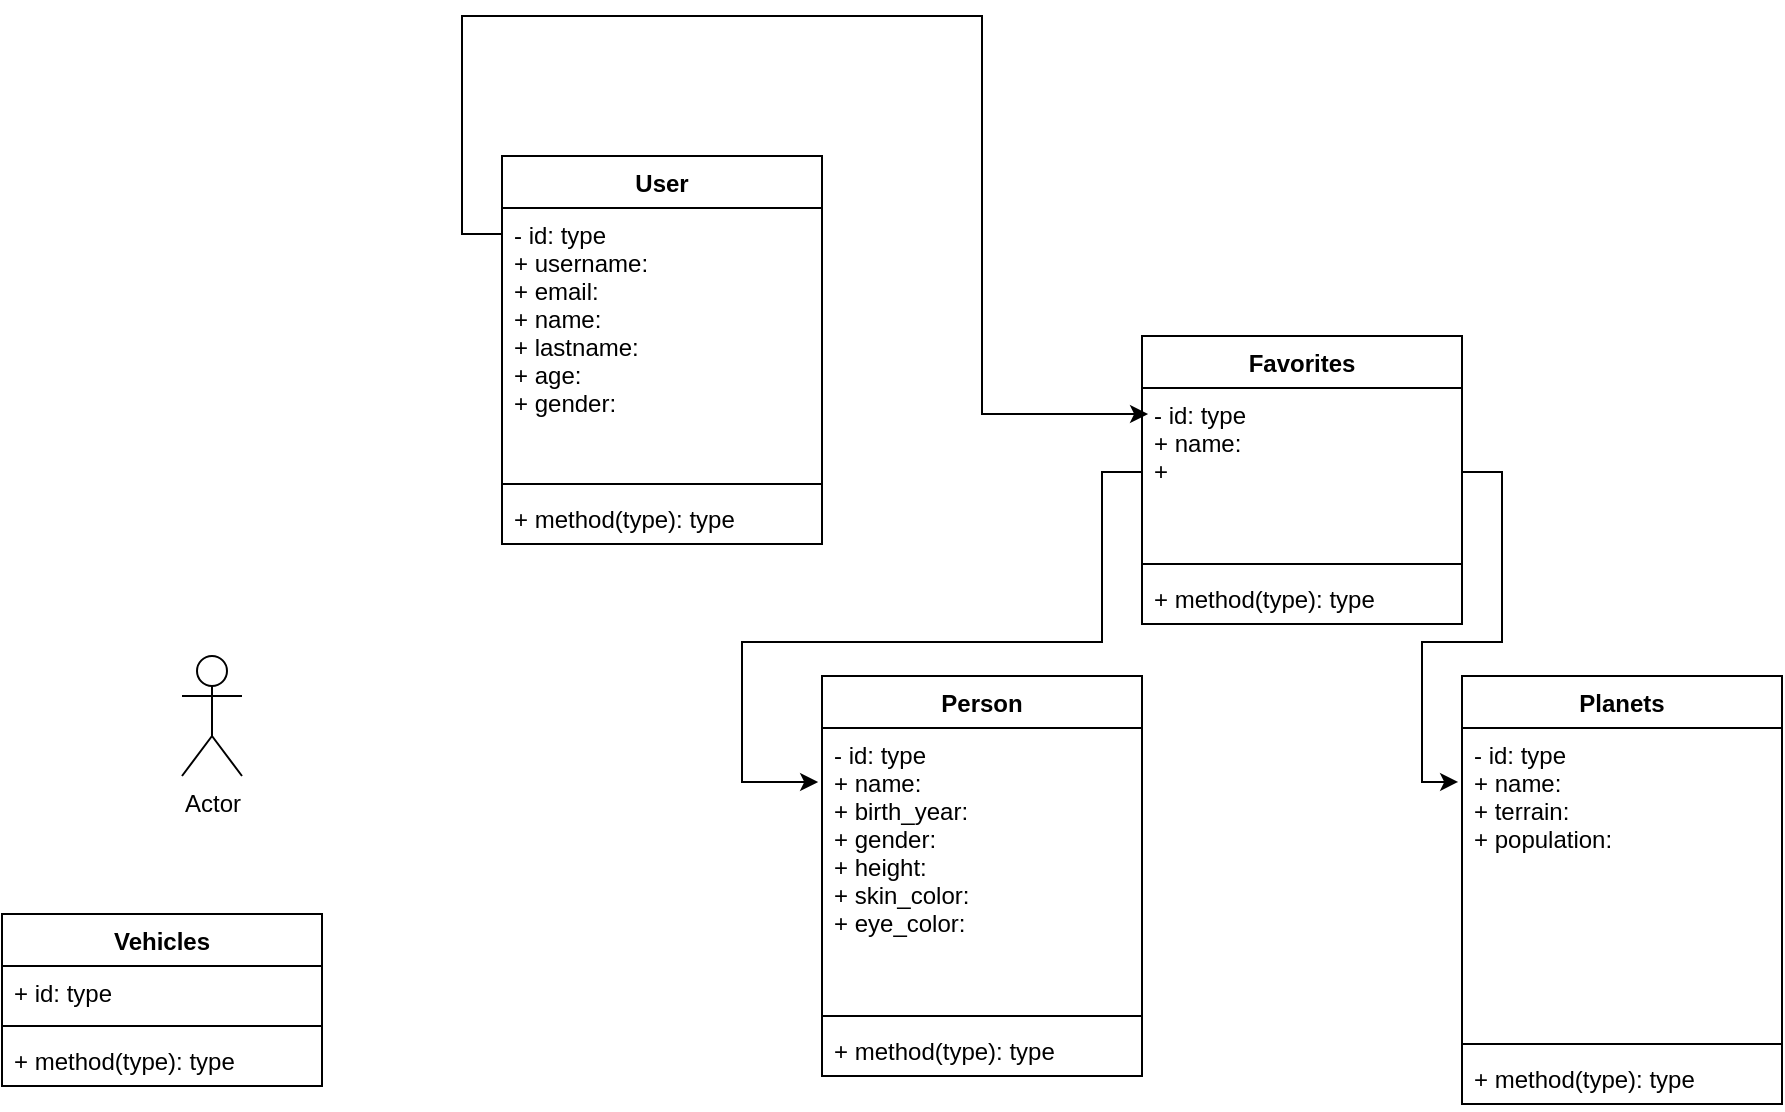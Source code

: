 <mxfile version="20.8.5" type="github">
  <diagram id="hL5uU64Jmjj1PAmgXL7W" name="Page-1">
    <mxGraphModel dx="2261" dy="756" grid="1" gridSize="10" guides="1" tooltips="1" connect="1" arrows="1" fold="1" page="1" pageScale="1" pageWidth="827" pageHeight="1169" math="0" shadow="0">
      <root>
        <mxCell id="0" />
        <mxCell id="1" parent="0" />
        <mxCell id="-t33IULDZSlOa8vORVks-1" value="Favorites" style="swimlane;fontStyle=1;align=center;verticalAlign=top;childLayout=stackLayout;horizontal=1;startSize=26;horizontalStack=0;resizeParent=1;resizeParentMax=0;resizeLast=0;collapsible=1;marginBottom=0;" parent="1" vertex="1">
          <mxGeometry x="350" y="210" width="160" height="144" as="geometry" />
        </mxCell>
        <mxCell id="-t33IULDZSlOa8vORVks-2" value="- id: type&#xa;+ name: &#xa;+ &#xa;" style="text;strokeColor=none;fillColor=none;align=left;verticalAlign=top;spacingLeft=4;spacingRight=4;overflow=hidden;rotatable=0;points=[[0,0.5],[1,0.5]];portConstraint=eastwest;" parent="-t33IULDZSlOa8vORVks-1" vertex="1">
          <mxGeometry y="26" width="160" height="84" as="geometry" />
        </mxCell>
        <mxCell id="-t33IULDZSlOa8vORVks-3" value="" style="line;strokeWidth=1;fillColor=none;align=left;verticalAlign=middle;spacingTop=-1;spacingLeft=3;spacingRight=3;rotatable=0;labelPosition=right;points=[];portConstraint=eastwest;strokeColor=inherit;" parent="-t33IULDZSlOa8vORVks-1" vertex="1">
          <mxGeometry y="110" width="160" height="8" as="geometry" />
        </mxCell>
        <mxCell id="-t33IULDZSlOa8vORVks-4" value="+ method(type): type" style="text;strokeColor=none;fillColor=none;align=left;verticalAlign=top;spacingLeft=4;spacingRight=4;overflow=hidden;rotatable=0;points=[[0,0.5],[1,0.5]];portConstraint=eastwest;" parent="-t33IULDZSlOa8vORVks-1" vertex="1">
          <mxGeometry y="118" width="160" height="26" as="geometry" />
        </mxCell>
        <mxCell id="-t33IULDZSlOa8vORVks-9" value="Person" style="swimlane;fontStyle=1;align=center;verticalAlign=top;childLayout=stackLayout;horizontal=1;startSize=26;horizontalStack=0;resizeParent=1;resizeParentMax=0;resizeLast=0;collapsible=1;marginBottom=0;" parent="1" vertex="1">
          <mxGeometry x="190" y="380" width="160" height="200" as="geometry" />
        </mxCell>
        <mxCell id="-t33IULDZSlOa8vORVks-10" value="- id: type&#xa;+ name: &#xa;+ birth_year:&#xa;+ gender:&#xa;+ height:&#xa;+ skin_color:&#xa;+ eye_color:" style="text;strokeColor=none;fillColor=none;align=left;verticalAlign=top;spacingLeft=4;spacingRight=4;overflow=hidden;rotatable=0;points=[[0,0.5],[1,0.5]];portConstraint=eastwest;" parent="-t33IULDZSlOa8vORVks-9" vertex="1">
          <mxGeometry y="26" width="160" height="140" as="geometry" />
        </mxCell>
        <mxCell id="-t33IULDZSlOa8vORVks-11" value="" style="line;strokeWidth=1;fillColor=none;align=left;verticalAlign=middle;spacingTop=-1;spacingLeft=3;spacingRight=3;rotatable=0;labelPosition=right;points=[];portConstraint=eastwest;strokeColor=inherit;" parent="-t33IULDZSlOa8vORVks-9" vertex="1">
          <mxGeometry y="166" width="160" height="8" as="geometry" />
        </mxCell>
        <mxCell id="-t33IULDZSlOa8vORVks-12" value="+ method(type): type" style="text;strokeColor=none;fillColor=none;align=left;verticalAlign=top;spacingLeft=4;spacingRight=4;overflow=hidden;rotatable=0;points=[[0,0.5],[1,0.5]];portConstraint=eastwest;" parent="-t33IULDZSlOa8vORVks-9" vertex="1">
          <mxGeometry y="174" width="160" height="26" as="geometry" />
        </mxCell>
        <mxCell id="-t33IULDZSlOa8vORVks-13" value="Planets" style="swimlane;fontStyle=1;align=center;verticalAlign=top;childLayout=stackLayout;horizontal=1;startSize=26;horizontalStack=0;resizeParent=1;resizeParentMax=0;resizeLast=0;collapsible=1;marginBottom=0;" parent="1" vertex="1">
          <mxGeometry x="510" y="380" width="160" height="214" as="geometry" />
        </mxCell>
        <mxCell id="-t33IULDZSlOa8vORVks-14" value="- id: type&#xa;+ name: &#xa;+ terrain: &#xa;+ population: " style="text;strokeColor=none;fillColor=none;align=left;verticalAlign=top;spacingLeft=4;spacingRight=4;overflow=hidden;rotatable=0;points=[[0,0.5],[1,0.5]];portConstraint=eastwest;" parent="-t33IULDZSlOa8vORVks-13" vertex="1">
          <mxGeometry y="26" width="160" height="154" as="geometry" />
        </mxCell>
        <mxCell id="-t33IULDZSlOa8vORVks-15" value="" style="line;strokeWidth=1;fillColor=none;align=left;verticalAlign=middle;spacingTop=-1;spacingLeft=3;spacingRight=3;rotatable=0;labelPosition=right;points=[];portConstraint=eastwest;strokeColor=inherit;" parent="-t33IULDZSlOa8vORVks-13" vertex="1">
          <mxGeometry y="180" width="160" height="8" as="geometry" />
        </mxCell>
        <mxCell id="-t33IULDZSlOa8vORVks-16" value="+ method(type): type" style="text;strokeColor=none;fillColor=none;align=left;verticalAlign=top;spacingLeft=4;spacingRight=4;overflow=hidden;rotatable=0;points=[[0,0.5],[1,0.5]];portConstraint=eastwest;" parent="-t33IULDZSlOa8vORVks-13" vertex="1">
          <mxGeometry y="188" width="160" height="26" as="geometry" />
        </mxCell>
        <mxCell id="-t33IULDZSlOa8vORVks-17" value="Vehicles" style="swimlane;fontStyle=1;align=center;verticalAlign=top;childLayout=stackLayout;horizontal=1;startSize=26;horizontalStack=0;resizeParent=1;resizeParentMax=0;resizeLast=0;collapsible=1;marginBottom=0;" parent="1" vertex="1">
          <mxGeometry x="-220" y="499" width="160" height="86" as="geometry" />
        </mxCell>
        <mxCell id="-t33IULDZSlOa8vORVks-18" value="+ id: type" style="text;strokeColor=none;fillColor=none;align=left;verticalAlign=top;spacingLeft=4;spacingRight=4;overflow=hidden;rotatable=0;points=[[0,0.5],[1,0.5]];portConstraint=eastwest;" parent="-t33IULDZSlOa8vORVks-17" vertex="1">
          <mxGeometry y="26" width="160" height="26" as="geometry" />
        </mxCell>
        <mxCell id="-t33IULDZSlOa8vORVks-19" value="" style="line;strokeWidth=1;fillColor=none;align=left;verticalAlign=middle;spacingTop=-1;spacingLeft=3;spacingRight=3;rotatable=0;labelPosition=right;points=[];portConstraint=eastwest;strokeColor=inherit;" parent="-t33IULDZSlOa8vORVks-17" vertex="1">
          <mxGeometry y="52" width="160" height="8" as="geometry" />
        </mxCell>
        <mxCell id="-t33IULDZSlOa8vORVks-20" value="+ method(type): type" style="text;strokeColor=none;fillColor=none;align=left;verticalAlign=top;spacingLeft=4;spacingRight=4;overflow=hidden;rotatable=0;points=[[0,0.5],[1,0.5]];portConstraint=eastwest;" parent="-t33IULDZSlOa8vORVks-17" vertex="1">
          <mxGeometry y="60" width="160" height="26" as="geometry" />
        </mxCell>
        <mxCell id="-t33IULDZSlOa8vORVks-21" value="Actor" style="shape=umlActor;verticalLabelPosition=bottom;verticalAlign=top;html=1;" parent="1" vertex="1">
          <mxGeometry x="-130" y="370" width="30" height="60" as="geometry" />
        </mxCell>
        <mxCell id="D7PUffbQgMsnlTKam88v-1" value="User" style="swimlane;fontStyle=1;align=center;verticalAlign=top;childLayout=stackLayout;horizontal=1;startSize=26;horizontalStack=0;resizeParent=1;resizeParentMax=0;resizeLast=0;collapsible=1;marginBottom=0;" vertex="1" parent="1">
          <mxGeometry x="30" y="120" width="160" height="194" as="geometry" />
        </mxCell>
        <mxCell id="D7PUffbQgMsnlTKam88v-2" value="- id: type&#xa;+ username: &#xa;+ email: &#xa;+ name: &#xa;+ lastname: &#xa;+ age: &#xa;+ gender: " style="text;strokeColor=none;fillColor=none;align=left;verticalAlign=top;spacingLeft=4;spacingRight=4;overflow=hidden;rotatable=0;points=[[0,0.5],[1,0.5]];portConstraint=eastwest;" vertex="1" parent="D7PUffbQgMsnlTKam88v-1">
          <mxGeometry y="26" width="160" height="134" as="geometry" />
        </mxCell>
        <mxCell id="D7PUffbQgMsnlTKam88v-3" value="" style="line;strokeWidth=1;fillColor=none;align=left;verticalAlign=middle;spacingTop=-1;spacingLeft=3;spacingRight=3;rotatable=0;labelPosition=right;points=[];portConstraint=eastwest;strokeColor=inherit;" vertex="1" parent="D7PUffbQgMsnlTKam88v-1">
          <mxGeometry y="160" width="160" height="8" as="geometry" />
        </mxCell>
        <mxCell id="D7PUffbQgMsnlTKam88v-4" value="+ method(type): type" style="text;strokeColor=none;fillColor=none;align=left;verticalAlign=top;spacingLeft=4;spacingRight=4;overflow=hidden;rotatable=0;points=[[0,0.5],[1,0.5]];portConstraint=eastwest;" vertex="1" parent="D7PUffbQgMsnlTKam88v-1">
          <mxGeometry y="168" width="160" height="26" as="geometry" />
        </mxCell>
        <mxCell id="D7PUffbQgMsnlTKam88v-5" style="edgeStyle=orthogonalEdgeStyle;rounded=0;orthogonalLoop=1;jettySize=auto;html=1;exitX=0;exitY=0.097;exitDx=0;exitDy=0;entryX=0.019;entryY=0.155;entryDx=0;entryDy=0;entryPerimeter=0;exitPerimeter=0;" edge="1" parent="1" source="D7PUffbQgMsnlTKam88v-2" target="-t33IULDZSlOa8vORVks-2">
          <mxGeometry relative="1" as="geometry">
            <Array as="points">
              <mxPoint x="10" y="159" />
              <mxPoint x="10" y="50" />
              <mxPoint x="270" y="50" />
              <mxPoint x="270" y="249" />
            </Array>
          </mxGeometry>
        </mxCell>
        <mxCell id="D7PUffbQgMsnlTKam88v-6" style="edgeStyle=orthogonalEdgeStyle;rounded=0;orthogonalLoop=1;jettySize=auto;html=1;exitX=0;exitY=0.5;exitDx=0;exitDy=0;entryX=-0.012;entryY=0.193;entryDx=0;entryDy=0;entryPerimeter=0;" edge="1" parent="1" source="-t33IULDZSlOa8vORVks-2" target="-t33IULDZSlOa8vORVks-10">
          <mxGeometry relative="1" as="geometry">
            <Array as="points">
              <mxPoint x="330" y="278" />
              <mxPoint x="330" y="363" />
              <mxPoint x="150" y="363" />
              <mxPoint x="150" y="433" />
            </Array>
          </mxGeometry>
        </mxCell>
        <mxCell id="D7PUffbQgMsnlTKam88v-7" style="edgeStyle=orthogonalEdgeStyle;rounded=0;orthogonalLoop=1;jettySize=auto;html=1;exitX=1;exitY=0.5;exitDx=0;exitDy=0;entryX=-0.012;entryY=0.175;entryDx=0;entryDy=0;entryPerimeter=0;" edge="1" parent="1" source="-t33IULDZSlOa8vORVks-2" target="-t33IULDZSlOa8vORVks-14">
          <mxGeometry relative="1" as="geometry" />
        </mxCell>
      </root>
    </mxGraphModel>
  </diagram>
</mxfile>
